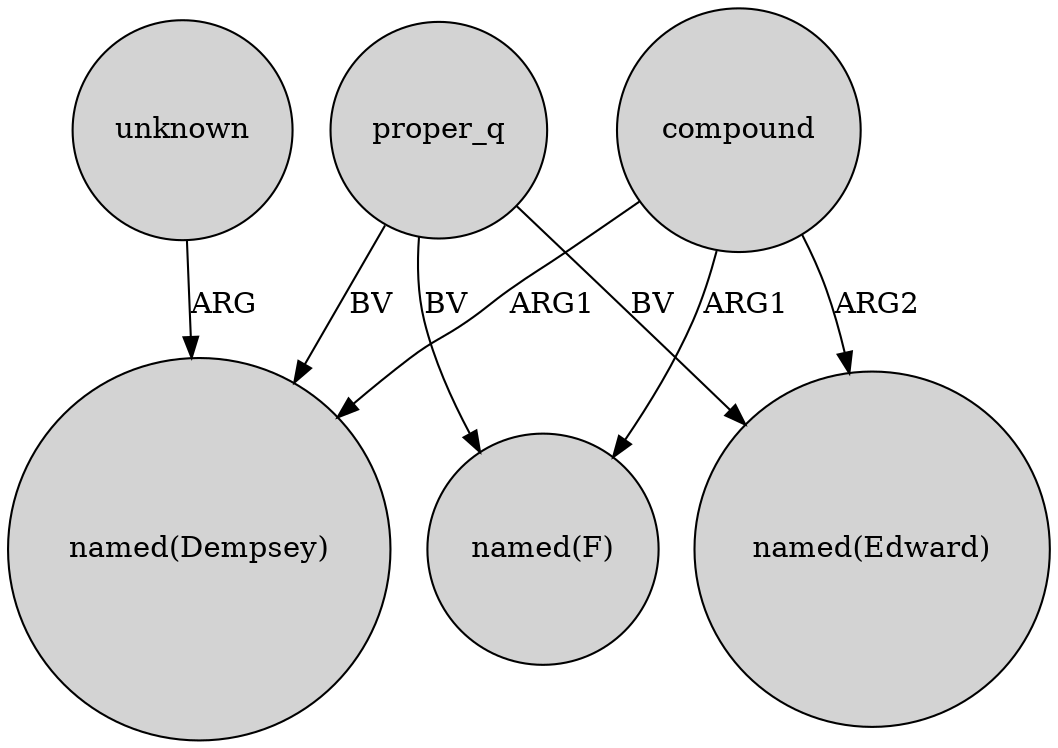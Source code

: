 digraph {
	node [shape=circle style=filled]
	compound -> "named(Edward)" [label=ARG2]
	unknown -> "named(Dempsey)" [label=ARG]
	proper_q -> "named(Edward)" [label=BV]
	proper_q -> "named(F)" [label=BV]
	compound -> "named(F)" [label=ARG1]
	compound -> "named(Dempsey)" [label=ARG1]
	proper_q -> "named(Dempsey)" [label=BV]
}
